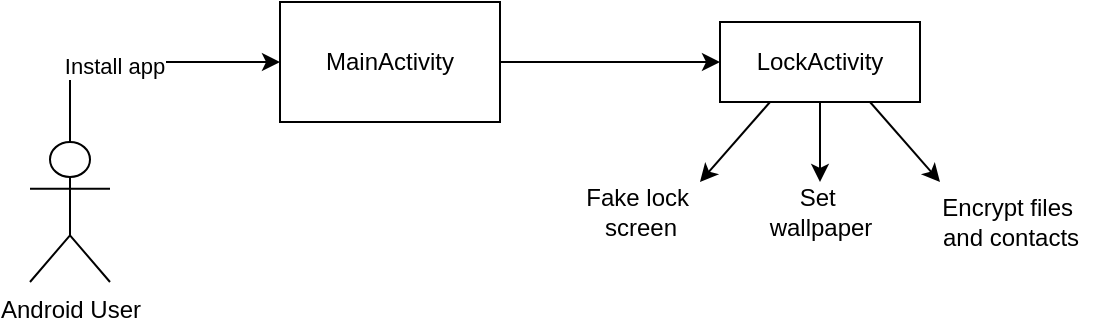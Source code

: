 <mxfile version="27.1.1">
  <diagram name="Page-1" id="up-rJsbCAJt8GNneFF_9">
    <mxGraphModel dx="946" dy="577" grid="1" gridSize="10" guides="1" tooltips="1" connect="1" arrows="1" fold="1" page="0" pageScale="1" pageWidth="850" pageHeight="1100" math="0" shadow="0">
      <root>
        <mxCell id="0" />
        <mxCell id="1" parent="0" />
        <mxCell id="PqdLR431ClCtl6Tt4zcf-1" value="LockActivity" style="rounded=0;whiteSpace=wrap;html=1;" parent="1" vertex="1">
          <mxGeometry x="410" y="100" width="100" height="40" as="geometry" />
        </mxCell>
        <mxCell id="PqdLR431ClCtl6Tt4zcf-33" style="edgeStyle=orthogonalEdgeStyle;rounded=0;orthogonalLoop=1;jettySize=auto;html=1;exitX=0.5;exitY=0;exitDx=0;exitDy=0;exitPerimeter=0;entryX=0;entryY=0.5;entryDx=0;entryDy=0;" parent="1" source="PqdLR431ClCtl6Tt4zcf-2" target="PqdLR431ClCtl6Tt4zcf-29" edge="1">
          <mxGeometry relative="1" as="geometry">
            <mxPoint x="270" y="150" as="targetPoint" />
            <Array as="points">
              <mxPoint x="85" y="120" />
            </Array>
          </mxGeometry>
        </mxCell>
        <mxCell id="PqdLR431ClCtl6Tt4zcf-34" value="Install app" style="edgeLabel;html=1;align=center;verticalAlign=middle;resizable=0;points=[];" parent="PqdLR431ClCtl6Tt4zcf-33" vertex="1" connectable="0">
          <mxGeometry x="-0.151" relative="1" as="geometry">
            <mxPoint y="2" as="offset" />
          </mxGeometry>
        </mxCell>
        <mxCell id="PqdLR431ClCtl6Tt4zcf-2" value="Android User" style="shape=umlActor;verticalLabelPosition=bottom;verticalAlign=top;html=1;outlineConnect=0;" parent="1" vertex="1">
          <mxGeometry x="65" y="160" width="40" height="70" as="geometry" />
        </mxCell>
        <mxCell id="PqdLR431ClCtl6Tt4zcf-29" value="MainActivity" style="rounded=0;whiteSpace=wrap;html=1;" parent="1" vertex="1">
          <mxGeometry x="190" y="90" width="110" height="60" as="geometry" />
        </mxCell>
        <mxCell id="dicrNFX0rb-Zmy1DUcEH-2" value="" style="endArrow=classic;html=1;rounded=0;exitX=1;exitY=0.5;exitDx=0;exitDy=0;entryX=0;entryY=0.5;entryDx=0;entryDy=0;" edge="1" parent="1" source="PqdLR431ClCtl6Tt4zcf-29" target="PqdLR431ClCtl6Tt4zcf-1">
          <mxGeometry width="50" height="50" relative="1" as="geometry">
            <mxPoint x="310" y="370" as="sourcePoint" />
            <mxPoint x="360" y="320" as="targetPoint" />
          </mxGeometry>
        </mxCell>
        <mxCell id="dicrNFX0rb-Zmy1DUcEH-4" value="&lt;div&gt;Set&amp;nbsp;&lt;/div&gt;&lt;div&gt;wallpaper&lt;/div&gt;" style="text;html=1;align=center;verticalAlign=middle;resizable=0;points=[];autosize=1;strokeColor=none;fillColor=none;" vertex="1" parent="1">
          <mxGeometry x="425" y="175" width="70" height="40" as="geometry" />
        </mxCell>
        <mxCell id="dicrNFX0rb-Zmy1DUcEH-5" value="" style="endArrow=classic;html=1;rounded=0;exitX=0.25;exitY=1;exitDx=0;exitDy=0;" edge="1" parent="1" source="PqdLR431ClCtl6Tt4zcf-1">
          <mxGeometry width="50" height="50" relative="1" as="geometry">
            <mxPoint x="310" y="370" as="sourcePoint" />
            <mxPoint x="400" y="180" as="targetPoint" />
          </mxGeometry>
        </mxCell>
        <mxCell id="dicrNFX0rb-Zmy1DUcEH-10" value="" style="endArrow=classic;html=1;rounded=0;exitX=0.5;exitY=1;exitDx=0;exitDy=0;" edge="1" parent="1" source="PqdLR431ClCtl6Tt4zcf-1">
          <mxGeometry width="50" height="50" relative="1" as="geometry">
            <mxPoint x="540" y="370" as="sourcePoint" />
            <mxPoint x="460" y="180" as="targetPoint" />
          </mxGeometry>
        </mxCell>
        <mxCell id="dicrNFX0rb-Zmy1DUcEH-11" value="" style="endArrow=classic;html=1;rounded=0;exitX=0.75;exitY=1;exitDx=0;exitDy=0;" edge="1" parent="1" source="PqdLR431ClCtl6Tt4zcf-1">
          <mxGeometry width="50" height="50" relative="1" as="geometry">
            <mxPoint x="540" y="370" as="sourcePoint" />
            <mxPoint x="520" y="180" as="targetPoint" />
          </mxGeometry>
        </mxCell>
        <mxCell id="dicrNFX0rb-Zmy1DUcEH-12" value="&lt;div&gt;Encrypt files&amp;nbsp;&lt;/div&gt;&lt;div&gt;and contacts&lt;/div&gt;" style="text;html=1;align=center;verticalAlign=middle;resizable=0;points=[];autosize=1;strokeColor=none;fillColor=none;" vertex="1" parent="1">
          <mxGeometry x="510" y="180" width="90" height="40" as="geometry" />
        </mxCell>
        <mxCell id="dicrNFX0rb-Zmy1DUcEH-13" value="&lt;div&gt;Fake lock&amp;nbsp;&lt;/div&gt;&lt;div&gt;screen&lt;/div&gt;" style="text;html=1;align=center;verticalAlign=middle;resizable=0;points=[];autosize=1;strokeColor=none;fillColor=none;" vertex="1" parent="1">
          <mxGeometry x="330" y="175" width="80" height="40" as="geometry" />
        </mxCell>
      </root>
    </mxGraphModel>
  </diagram>
</mxfile>

